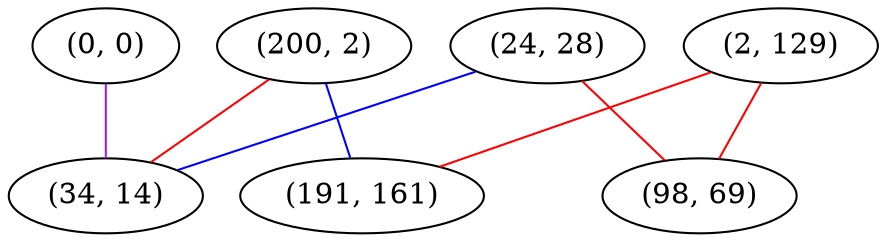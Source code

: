graph "" {
"(0, 0)";
"(200, 2)";
"(24, 28)";
"(2, 129)";
"(98, 69)";
"(34, 14)";
"(191, 161)";
"(0, 0)" -- "(34, 14)"  [color=purple, key=0, weight=4];
"(200, 2)" -- "(34, 14)"  [color=red, key=0, weight=1];
"(200, 2)" -- "(191, 161)"  [color=blue, key=0, weight=3];
"(24, 28)" -- "(98, 69)"  [color=red, key=0, weight=1];
"(24, 28)" -- "(34, 14)"  [color=blue, key=0, weight=3];
"(2, 129)" -- "(98, 69)"  [color=red, key=0, weight=1];
"(2, 129)" -- "(191, 161)"  [color=red, key=0, weight=1];
}
